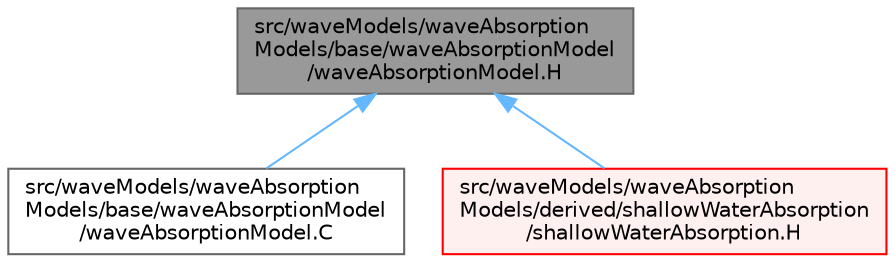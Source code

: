 digraph "src/waveModels/waveAbsorptionModels/base/waveAbsorptionModel/waveAbsorptionModel.H"
{
 // LATEX_PDF_SIZE
  bgcolor="transparent";
  edge [fontname=Helvetica,fontsize=10,labelfontname=Helvetica,labelfontsize=10];
  node [fontname=Helvetica,fontsize=10,shape=box,height=0.2,width=0.4];
  Node1 [id="Node000001",label="src/waveModels/waveAbsorption\lModels/base/waveAbsorptionModel\l/waveAbsorptionModel.H",height=0.2,width=0.4,color="gray40", fillcolor="grey60", style="filled", fontcolor="black",tooltip=" "];
  Node1 -> Node2 [id="edge1_Node000001_Node000002",dir="back",color="steelblue1",style="solid",tooltip=" "];
  Node2 [id="Node000002",label="src/waveModels/waveAbsorption\lModels/base/waveAbsorptionModel\l/waveAbsorptionModel.C",height=0.2,width=0.4,color="grey40", fillcolor="white", style="filled",URL="$waveAbsorptionModel_8C.html",tooltip=" "];
  Node1 -> Node3 [id="edge2_Node000001_Node000003",dir="back",color="steelblue1",style="solid",tooltip=" "];
  Node3 [id="Node000003",label="src/waveModels/waveAbsorption\lModels/derived/shallowWaterAbsorption\l/shallowWaterAbsorption.H",height=0.2,width=0.4,color="red", fillcolor="#FFF0F0", style="filled",URL="$shallowWaterAbsorption_8H.html",tooltip=" "];
}
